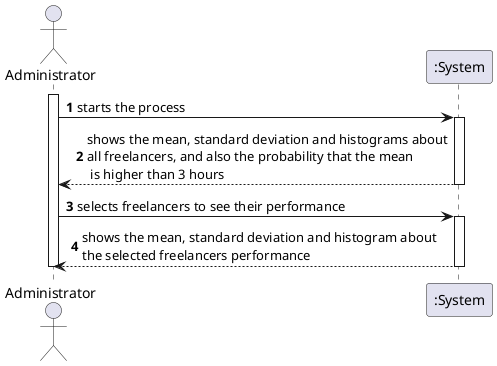 @startuml
autonumber
actor "Administrator" as ADM

activate ADM
ADM -> ":System" : starts the process
activate ":System"
":System" --> ADM : shows the mean, standard deviation and histograms about\nall freelancers, and also the probability that the mean\n is higher than 3 hours
deactivate ":System"
ADM -> ":System" : selects freelancers to see their performance
activate ":System"
":System" --> ADM : shows the mean, standard deviation and histogram about\nthe selected freelancers performance
deactivate ":System"
deactivate ADM
@enduml
